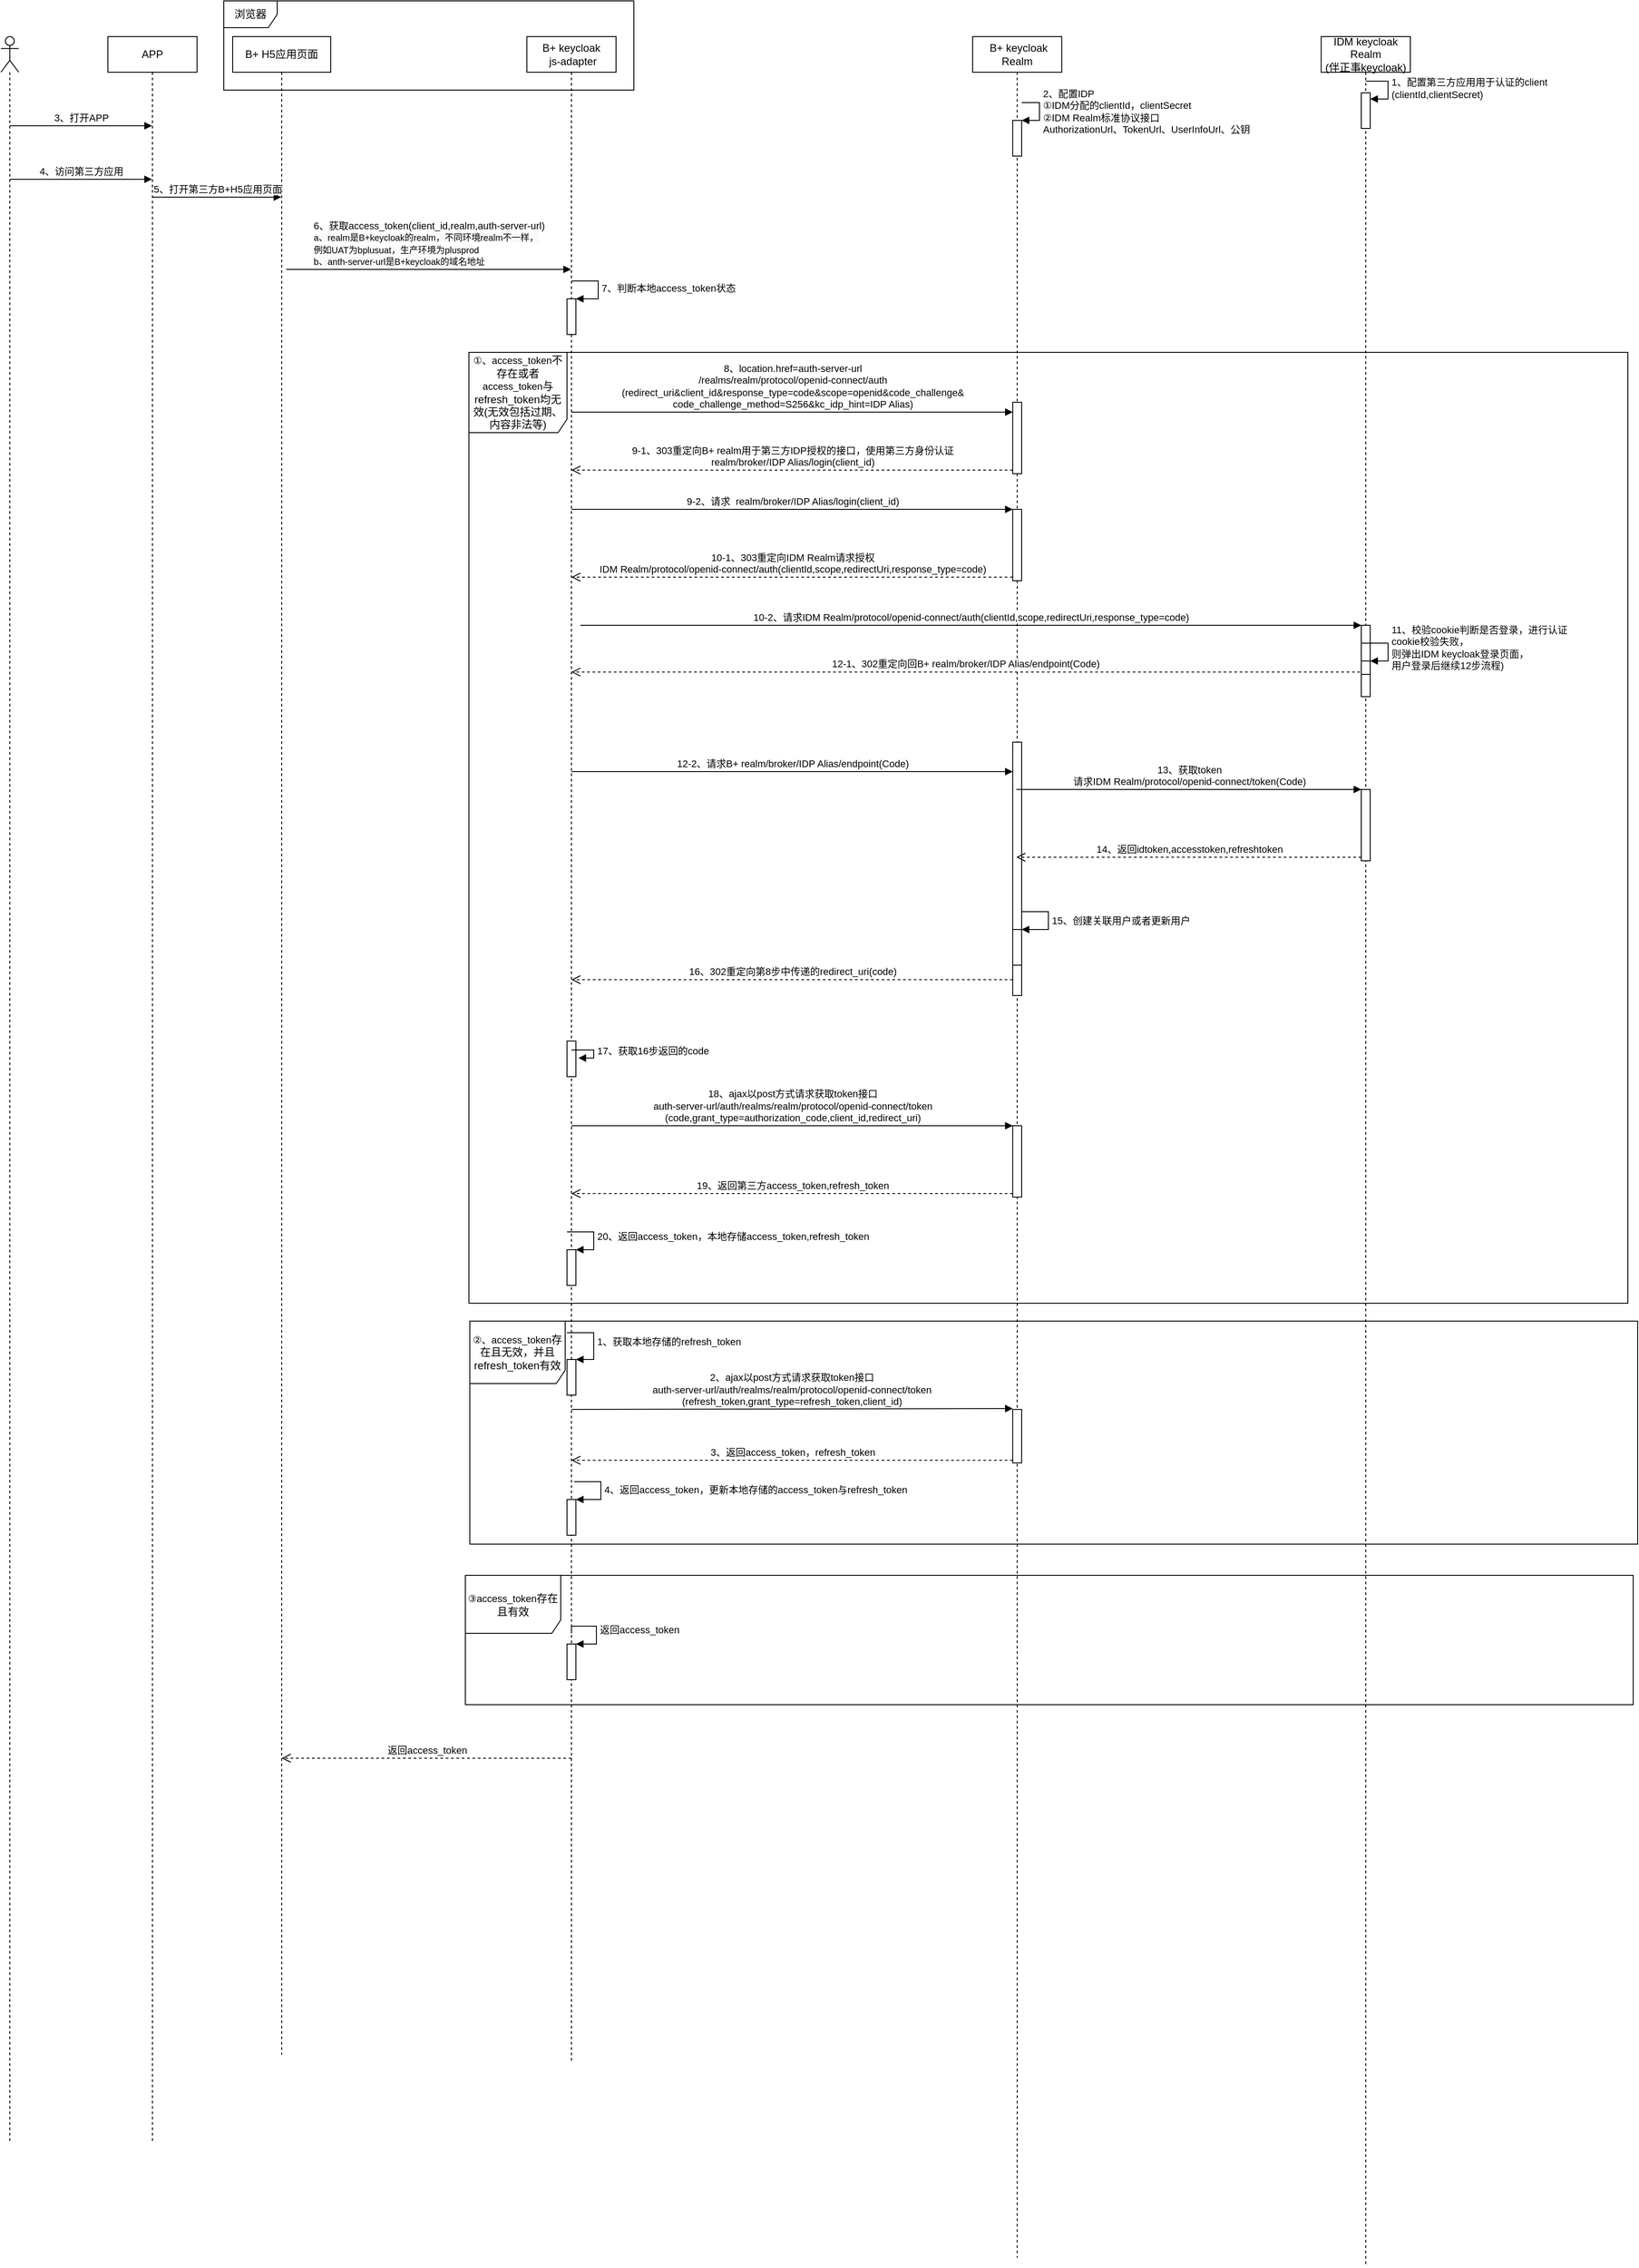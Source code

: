 <mxfile version="18.0.2" type="github" pages="2">
  <diagram id="l7loPyiOmaxG58bgO53x" name="B+H5授权流程">
    <mxGraphModel dx="2489" dy="706" grid="1" gridSize="10" guides="1" tooltips="1" connect="1" arrows="1" fold="1" page="1" pageScale="1" pageWidth="827" pageHeight="1169" math="0" shadow="0">
      <root>
        <mxCell id="0" />
        <mxCell id="1" parent="0" />
        <mxCell id="UhIwf-_oe5DcTIy6UfvT-69" value="&lt;span style=&quot;font-size: 11px; text-align: left; background-color: rgb(255, 255, 255);&quot;&gt;②、access_token&lt;/span&gt;存在且无效，并且refresh_token有效" style="shape=umlFrame;whiteSpace=wrap;html=1;width=107;height=70;" parent="1" vertex="1">
          <mxGeometry x="286" y="1520" width="1310" height="250" as="geometry" />
        </mxCell>
        <mxCell id="UhIwf-_oe5DcTIy6UfvT-64" value="&lt;span style=&quot;font-size: 11px; text-align: left; background-color: rgb(255, 255, 255);&quot;&gt;①、access_token&lt;/span&gt;不存在或者&lt;span style=&quot;font-size: 11px; text-align: left; background-color: rgb(255, 255, 255);&quot;&gt;access_token&lt;/span&gt;与refresh_token均无效(无效包括过期、内容非法等)" style="shape=umlFrame;whiteSpace=wrap;html=1;width=110;height=90;" parent="1" vertex="1">
          <mxGeometry x="285" y="434" width="1300" height="1066" as="geometry" />
        </mxCell>
        <mxCell id="6bxtVyM5R0hy2lYG2gwJ-41" value="B+ keycloak&lt;br&gt;&amp;nbsp;js-adapter" style="shape=umlLifeline;perimeter=lifelinePerimeter;whiteSpace=wrap;html=1;container=1;collapsible=0;recursiveResize=0;outlineConnect=0;" parent="1" vertex="1">
          <mxGeometry x="350" y="80" width="100" height="2270" as="geometry" />
        </mxCell>
        <mxCell id="6bxtVyM5R0hy2lYG2gwJ-69" value="7、判断本地access_token状态" style="edgeStyle=orthogonalEdgeStyle;html=1;align=left;spacingLeft=2;endArrow=block;rounded=0;entryX=1;entryY=0;" parent="6bxtVyM5R0hy2lYG2gwJ-41" edge="1">
          <mxGeometry relative="1" as="geometry">
            <mxPoint x="50" y="274" as="sourcePoint" />
            <Array as="points">
              <mxPoint x="80" y="274" />
            </Array>
            <mxPoint x="55" y="294" as="targetPoint" />
          </mxGeometry>
        </mxCell>
        <mxCell id="UhIwf-_oe5DcTIy6UfvT-29" value="" style="html=1;points=[];perimeter=orthogonalPerimeter;" parent="6bxtVyM5R0hy2lYG2gwJ-41" vertex="1">
          <mxGeometry x="45" y="1126" width="10" height="40" as="geometry" />
        </mxCell>
        <mxCell id="UhIwf-_oe5DcTIy6UfvT-30" value="17、获取16步返回的code" style="edgeStyle=orthogonalEdgeStyle;html=1;align=left;spacingLeft=2;endArrow=block;rounded=0;entryX=1.283;entryY=0.478;entryDx=0;entryDy=0;entryPerimeter=0;" parent="6bxtVyM5R0hy2lYG2gwJ-41" target="UhIwf-_oe5DcTIy6UfvT-29" edge="1">
          <mxGeometry relative="1" as="geometry">
            <mxPoint x="50" y="1136" as="sourcePoint" />
            <Array as="points">
              <mxPoint x="75" y="1136" />
              <mxPoint x="75" y="1145" />
            </Array>
          </mxGeometry>
        </mxCell>
        <mxCell id="UhIwf-_oe5DcTIy6UfvT-37" value="" style="html=1;points=[];perimeter=orthogonalPerimeter;" parent="6bxtVyM5R0hy2lYG2gwJ-41" vertex="1">
          <mxGeometry x="45" y="1360" width="10" height="40" as="geometry" />
        </mxCell>
        <mxCell id="UhIwf-_oe5DcTIy6UfvT-38" value="20、返回access_token，本地存储access_token,refresh_token" style="edgeStyle=orthogonalEdgeStyle;html=1;align=left;spacingLeft=2;endArrow=block;rounded=0;entryX=1;entryY=0;" parent="6bxtVyM5R0hy2lYG2gwJ-41" target="UhIwf-_oe5DcTIy6UfvT-37" edge="1">
          <mxGeometry relative="1" as="geometry">
            <mxPoint x="45" y="1340" as="sourcePoint" />
            <Array as="points">
              <mxPoint x="75" y="1340" />
            </Array>
          </mxGeometry>
        </mxCell>
        <mxCell id="UhIwf-_oe5DcTIy6UfvT-50" value="" style="html=1;points=[];perimeter=orthogonalPerimeter;" parent="6bxtVyM5R0hy2lYG2gwJ-41" vertex="1">
          <mxGeometry x="45" y="294" width="10" height="40" as="geometry" />
        </mxCell>
        <mxCell id="UhIwf-_oe5DcTIy6UfvT-77" value="" style="html=1;points=[];perimeter=orthogonalPerimeter;" parent="6bxtVyM5R0hy2lYG2gwJ-41" vertex="1">
          <mxGeometry x="45" y="1483" width="10" height="40" as="geometry" />
        </mxCell>
        <mxCell id="UhIwf-_oe5DcTIy6UfvT-78" value="1、获取本地存储的refresh_token" style="edgeStyle=orthogonalEdgeStyle;html=1;align=left;spacingLeft=2;endArrow=block;rounded=0;entryX=1;entryY=0;" parent="6bxtVyM5R0hy2lYG2gwJ-41" target="UhIwf-_oe5DcTIy6UfvT-77" edge="1">
          <mxGeometry relative="1" as="geometry">
            <mxPoint x="45" y="1453" as="sourcePoint" />
            <Array as="points">
              <mxPoint x="75" y="1453" />
            </Array>
          </mxGeometry>
        </mxCell>
        <mxCell id="UhIwf-_oe5DcTIy6UfvT-80" value="" style="html=1;points=[];perimeter=orthogonalPerimeter;" parent="6bxtVyM5R0hy2lYG2gwJ-41" vertex="1">
          <mxGeometry x="45" y="1640" width="10" height="40" as="geometry" />
        </mxCell>
        <mxCell id="UhIwf-_oe5DcTIy6UfvT-81" value="4、返回access_token，更新本地存储的access_token与refresh_token" style="edgeStyle=orthogonalEdgeStyle;html=1;align=left;spacingLeft=2;endArrow=block;rounded=0;entryX=1;entryY=0;" parent="6bxtVyM5R0hy2lYG2gwJ-41" target="UhIwf-_oe5DcTIy6UfvT-80" edge="1">
          <mxGeometry relative="1" as="geometry">
            <mxPoint x="53" y="1620" as="sourcePoint" />
            <Array as="points">
              <mxPoint x="83" y="1620" />
            </Array>
          </mxGeometry>
        </mxCell>
        <mxCell id="6bxtVyM5R0hy2lYG2gwJ-53" value="IDM keycloak Realm&lt;br&gt;(伴正事keycloak)" style="shape=umlLifeline;perimeter=lifelinePerimeter;whiteSpace=wrap;html=1;container=1;collapsible=0;recursiveResize=0;outlineConnect=0;" parent="1" vertex="1">
          <mxGeometry x="1241" y="80" width="100" height="2500" as="geometry" />
        </mxCell>
        <mxCell id="6bxtVyM5R0hy2lYG2gwJ-58" value="" style="html=1;points=[];perimeter=orthogonalPerimeter;" parent="6bxtVyM5R0hy2lYG2gwJ-53" vertex="1">
          <mxGeometry x="45" y="63" width="10" height="40" as="geometry" />
        </mxCell>
        <mxCell id="6bxtVyM5R0hy2lYG2gwJ-59" value="1、配置第三方应用用于认证的client&lt;br&gt;(clientId,clientSecret)" style="edgeStyle=orthogonalEdgeStyle;html=1;align=left;spacingLeft=2;endArrow=block;rounded=0;entryX=1;entryY=0;" parent="6bxtVyM5R0hy2lYG2gwJ-53" edge="1">
          <mxGeometry relative="1" as="geometry">
            <mxPoint x="50" y="50" as="sourcePoint" />
            <Array as="points">
              <mxPoint x="75" y="50" />
            </Array>
            <mxPoint x="55" y="70" as="targetPoint" />
          </mxGeometry>
        </mxCell>
        <mxCell id="UhIwf-_oe5DcTIy6UfvT-13" value="" style="html=1;points=[];perimeter=orthogonalPerimeter;" parent="6bxtVyM5R0hy2lYG2gwJ-53" vertex="1">
          <mxGeometry x="45" y="660" width="10" height="80" as="geometry" />
        </mxCell>
        <mxCell id="UhIwf-_oe5DcTIy6UfvT-16" value="" style="html=1;points=[];perimeter=orthogonalPerimeter;" parent="6bxtVyM5R0hy2lYG2gwJ-53" vertex="1">
          <mxGeometry x="45" y="700" width="10" height="15" as="geometry" />
        </mxCell>
        <mxCell id="UhIwf-_oe5DcTIy6UfvT-17" value="11、校验cookie判断是否登录，进行认证&lt;br&gt;cookie校验失败，&lt;br&gt;则弹出IDM keycloak登录页面，&lt;br&gt;用户登录后继续12步流程)" style="edgeStyle=orthogonalEdgeStyle;html=1;align=left;spacingLeft=2;endArrow=block;rounded=0;entryX=1;entryY=0;" parent="6bxtVyM5R0hy2lYG2gwJ-53" target="UhIwf-_oe5DcTIy6UfvT-16" edge="1">
          <mxGeometry relative="1" as="geometry">
            <mxPoint x="45" y="680" as="sourcePoint" />
            <Array as="points">
              <mxPoint x="75" y="680" />
            </Array>
          </mxGeometry>
        </mxCell>
        <mxCell id="UhIwf-_oe5DcTIy6UfvT-21" value="" style="html=1;points=[];perimeter=orthogonalPerimeter;" parent="6bxtVyM5R0hy2lYG2gwJ-53" vertex="1">
          <mxGeometry x="45" y="844" width="10" height="80" as="geometry" />
        </mxCell>
        <mxCell id="6bxtVyM5R0hy2lYG2gwJ-54" value="&amp;nbsp;B+ keycloak Realm" style="shape=umlLifeline;perimeter=lifelinePerimeter;whiteSpace=wrap;html=1;container=1;collapsible=0;recursiveResize=0;outlineConnect=0;" parent="1" vertex="1">
          <mxGeometry x="850" y="80" width="100" height="2490" as="geometry" />
        </mxCell>
        <mxCell id="6bxtVyM5R0hy2lYG2gwJ-60" value="" style="html=1;points=[];perimeter=orthogonalPerimeter;" parent="6bxtVyM5R0hy2lYG2gwJ-54" vertex="1">
          <mxGeometry x="45" y="94" width="10" height="40" as="geometry" />
        </mxCell>
        <mxCell id="6bxtVyM5R0hy2lYG2gwJ-61" value="2、配置IDP&lt;br&gt;①IDM分配的clientId，clientSecret&lt;br&gt;②IDM Realm标准协议接口&lt;br&gt;AuthorizationUrl、TokenUrl、UserInfoUrl、公钥" style="edgeStyle=orthogonalEdgeStyle;html=1;align=left;spacingLeft=2;endArrow=block;rounded=0;entryX=1;entryY=0;" parent="6bxtVyM5R0hy2lYG2gwJ-54" target="6bxtVyM5R0hy2lYG2gwJ-60" edge="1">
          <mxGeometry relative="1" as="geometry">
            <mxPoint x="55" y="74" as="sourcePoint" />
            <Array as="points">
              <mxPoint x="75" y="74" />
            </Array>
          </mxGeometry>
        </mxCell>
        <mxCell id="UhIwf-_oe5DcTIy6UfvT-6" value="" style="html=1;points=[];perimeter=orthogonalPerimeter;" parent="6bxtVyM5R0hy2lYG2gwJ-54" vertex="1">
          <mxGeometry x="45" y="410" width="10" height="80" as="geometry" />
        </mxCell>
        <mxCell id="UhIwf-_oe5DcTIy6UfvT-9" value="" style="html=1;points=[];perimeter=orthogonalPerimeter;" parent="6bxtVyM5R0hy2lYG2gwJ-54" vertex="1">
          <mxGeometry x="45" y="530" width="10" height="80" as="geometry" />
        </mxCell>
        <mxCell id="UhIwf-_oe5DcTIy6UfvT-18" value="" style="html=1;points=[];perimeter=orthogonalPerimeter;" parent="6bxtVyM5R0hy2lYG2gwJ-54" vertex="1">
          <mxGeometry x="45" y="791" width="10" height="284" as="geometry" />
        </mxCell>
        <mxCell id="UhIwf-_oe5DcTIy6UfvT-27" value="" style="html=1;points=[];perimeter=orthogonalPerimeter;" parent="6bxtVyM5R0hy2lYG2gwJ-54" vertex="1">
          <mxGeometry x="45" y="1001" width="10" height="40" as="geometry" />
        </mxCell>
        <mxCell id="UhIwf-_oe5DcTIy6UfvT-28" value="15、创建关联用户或者更新用户" style="edgeStyle=orthogonalEdgeStyle;html=1;align=left;spacingLeft=2;endArrow=block;rounded=0;entryX=1;entryY=0;" parent="6bxtVyM5R0hy2lYG2gwJ-54" target="UhIwf-_oe5DcTIy6UfvT-27" edge="1">
          <mxGeometry relative="1" as="geometry">
            <mxPoint x="55" y="981" as="sourcePoint" />
            <Array as="points">
              <mxPoint x="85" y="981" />
            </Array>
          </mxGeometry>
        </mxCell>
        <mxCell id="UhIwf-_oe5DcTIy6UfvT-34" value="" style="html=1;points=[];perimeter=orthogonalPerimeter;" parent="6bxtVyM5R0hy2lYG2gwJ-54" vertex="1">
          <mxGeometry x="45" y="1221" width="10" height="80" as="geometry" />
        </mxCell>
        <mxCell id="UhIwf-_oe5DcTIy6UfvT-89" value="" style="html=1;points=[];perimeter=orthogonalPerimeter;" parent="6bxtVyM5R0hy2lYG2gwJ-54" vertex="1">
          <mxGeometry x="45" y="1539" width="10" height="60" as="geometry" />
        </mxCell>
        <mxCell id="6bxtVyM5R0hy2lYG2gwJ-55" value="APP" style="shape=umlLifeline;perimeter=lifelinePerimeter;whiteSpace=wrap;html=1;container=1;collapsible=0;recursiveResize=0;outlineConnect=0;" parent="1" vertex="1">
          <mxGeometry x="-120" y="80" width="100" height="2360" as="geometry" />
        </mxCell>
        <mxCell id="6bxtVyM5R0hy2lYG2gwJ-56" value="" style="shape=umlLifeline;participant=umlActor;perimeter=lifelinePerimeter;whiteSpace=wrap;html=1;container=1;collapsible=0;recursiveResize=0;verticalAlign=top;spacingTop=36;outlineConnect=0;" parent="1" vertex="1">
          <mxGeometry x="-240" y="80" width="20" height="2360" as="geometry" />
        </mxCell>
        <mxCell id="UhIwf-_oe5DcTIy6UfvT-7" value="8、location.href=&lt;span style=&quot;text-align: left;&quot;&gt;auth-server-url&lt;/span&gt;&lt;br&gt;&lt;span style=&quot;text-align: left;&quot;&gt;/realms/realm/protocol/openid-connect/auth&lt;/span&gt;&lt;br style=&quot;text-align: left;&quot;&gt;&lt;span style=&quot;text-align: left;&quot;&gt;(redirect_uri&amp;amp;client_id&amp;amp;response_type=code&amp;amp;scope=openid&amp;amp;code_challenge&amp;amp;&lt;/span&gt;&lt;br style=&quot;text-align: left;&quot;&gt;&lt;span style=&quot;text-align: left;&quot;&gt;code_challenge_method=S256&amp;amp;kc_idp_hint=IDP Alias)&lt;/span&gt;" style="html=1;verticalAlign=bottom;endArrow=block;entryX=0;entryY=0;rounded=0;" parent="1" source="6bxtVyM5R0hy2lYG2gwJ-41" edge="1">
          <mxGeometry relative="1" as="geometry">
            <mxPoint x="410" y="501" as="sourcePoint" />
            <mxPoint x="895" y="501" as="targetPoint" />
          </mxGeometry>
        </mxCell>
        <mxCell id="UhIwf-_oe5DcTIy6UfvT-8" value="9-1、303重定向B+ realm用于第三方IDP授权的接口，使用第三方身份认证&lt;br&gt;realm/broker/IDP Alias/login(&lt;span style=&quot;text-align: left;&quot;&gt;client_id&lt;/span&gt;)" style="html=1;verticalAlign=bottom;endArrow=open;dashed=1;endSize=8;exitX=0;exitY=0.95;rounded=0;" parent="1" source="UhIwf-_oe5DcTIy6UfvT-6" target="6bxtVyM5R0hy2lYG2gwJ-41" edge="1">
          <mxGeometry relative="1" as="geometry">
            <mxPoint x="400" y="566" as="targetPoint" />
          </mxGeometry>
        </mxCell>
        <mxCell id="UhIwf-_oe5DcTIy6UfvT-10" value="9-2、请求&amp;nbsp; realm/broker/IDP Alias/login(&lt;span style=&quot;text-align: left;&quot;&gt;client_id&lt;/span&gt;)" style="html=1;verticalAlign=bottom;endArrow=block;entryX=0;entryY=0;rounded=0;" parent="1" source="6bxtVyM5R0hy2lYG2gwJ-41" target="UhIwf-_oe5DcTIy6UfvT-9" edge="1">
          <mxGeometry relative="1" as="geometry">
            <mxPoint x="420" y="610" as="sourcePoint" />
          </mxGeometry>
        </mxCell>
        <mxCell id="UhIwf-_oe5DcTIy6UfvT-11" value="10-1、303重定向IDM Realm请求授权&lt;br&gt;&lt;div style=&quot;text-align: left;&quot;&gt;IDM Realm/protocol/openid-connect/auth(clientId,scope,redirectUri,response_type=code)&lt;/div&gt;" style="html=1;verticalAlign=bottom;endArrow=open;dashed=1;endSize=8;exitX=0;exitY=0.95;rounded=0;" parent="1" source="UhIwf-_oe5DcTIy6UfvT-9" target="6bxtVyM5R0hy2lYG2gwJ-41" edge="1">
          <mxGeometry relative="1" as="geometry">
            <mxPoint x="410" y="685" as="targetPoint" />
          </mxGeometry>
        </mxCell>
        <mxCell id="UhIwf-_oe5DcTIy6UfvT-14" value="10-2、请求IDM Realm/protocol/openid-connect/auth(&lt;span style=&quot;text-align: left;&quot;&gt;clientId,scope,redirectUri,response_type=code)&lt;/span&gt;" style="html=1;verticalAlign=bottom;endArrow=block;entryX=0;entryY=0;rounded=0;" parent="1" target="UhIwf-_oe5DcTIy6UfvT-13" edge="1">
          <mxGeometry relative="1" as="geometry">
            <mxPoint x="410" y="740" as="sourcePoint" />
          </mxGeometry>
        </mxCell>
        <mxCell id="UhIwf-_oe5DcTIy6UfvT-15" value="12-1、302重定向回B+ realm/broker/IDP Alias/endpoint(Code)" style="html=1;verticalAlign=bottom;endArrow=open;dashed=1;endSize=8;rounded=0;exitX=-0.141;exitY=0.828;exitDx=0;exitDy=0;exitPerimeter=0;" parent="1" source="UhIwf-_oe5DcTIy6UfvT-16" target="6bxtVyM5R0hy2lYG2gwJ-41" edge="1">
          <mxGeometry relative="1" as="geometry">
            <mxPoint x="410" y="792" as="targetPoint" />
          </mxGeometry>
        </mxCell>
        <mxCell id="UhIwf-_oe5DcTIy6UfvT-19" value="12-2、请求B+ realm/broker/IDP Alias/endpoint(Code)" style="html=1;verticalAlign=bottom;endArrow=block;entryX=0;entryY=0;rounded=0;" parent="1" source="6bxtVyM5R0hy2lYG2gwJ-41" edge="1">
          <mxGeometry relative="1" as="geometry">
            <mxPoint x="410" y="904" as="sourcePoint" />
            <mxPoint x="895" y="904.0" as="targetPoint" />
          </mxGeometry>
        </mxCell>
        <mxCell id="UhIwf-_oe5DcTIy6UfvT-20" value="16、302重定向第8步中传递的&lt;span style=&quot;text-align: left;&quot;&gt;redirect_uri&lt;/span&gt;(code)" style="html=1;verticalAlign=bottom;endArrow=open;dashed=1;endSize=8;exitX=0;exitY=0.95;rounded=0;" parent="1" target="6bxtVyM5R0hy2lYG2gwJ-41" edge="1">
          <mxGeometry relative="1" as="geometry">
            <mxPoint x="410" y="1140" as="targetPoint" />
            <mxPoint x="895" y="1137.25" as="sourcePoint" />
          </mxGeometry>
        </mxCell>
        <mxCell id="UhIwf-_oe5DcTIy6UfvT-22" value="13、获取token&lt;br&gt;请求IDM Realm/protocol/openid-connect/token(Code)" style="html=1;verticalAlign=bottom;endArrow=block;entryX=0;entryY=0;rounded=0;" parent="1" target="UhIwf-_oe5DcTIy6UfvT-21" edge="1">
          <mxGeometry relative="1" as="geometry">
            <mxPoint x="899.071" y="924" as="sourcePoint" />
          </mxGeometry>
        </mxCell>
        <mxCell id="UhIwf-_oe5DcTIy6UfvT-23" value="14、返回idtoken,accesstoken,refreshtoken" style="html=1;verticalAlign=bottom;endArrow=open;dashed=1;endSize=8;exitX=0;exitY=0.95;rounded=0;" parent="1" source="UhIwf-_oe5DcTIy6UfvT-21" edge="1">
          <mxGeometry relative="1" as="geometry">
            <mxPoint x="899.071" y="1000" as="targetPoint" />
          </mxGeometry>
        </mxCell>
        <mxCell id="UhIwf-_oe5DcTIy6UfvT-35" value="18、ajax以post方式请求获取token接口&lt;br&gt;&lt;span style=&quot;text-align: left;&quot;&gt;auth-server-url&lt;/span&gt;&lt;span style=&quot;text-align: left;&quot;&gt;/auth/realms/realm/protocol/openid-connect/token&lt;/span&gt;&lt;br style=&quot;text-align: left;&quot;&gt;&lt;span style=&quot;text-align: left;&quot;&gt;(code,grant_type=authorization_code,client_id,redirect_uri)&lt;/span&gt;" style="html=1;verticalAlign=bottom;endArrow=block;entryX=0;entryY=0;rounded=0;" parent="1" source="6bxtVyM5R0hy2lYG2gwJ-41" target="UhIwf-_oe5DcTIy6UfvT-34" edge="1">
          <mxGeometry relative="1" as="geometry">
            <mxPoint x="399.071" y="1301" as="sourcePoint" />
          </mxGeometry>
        </mxCell>
        <mxCell id="UhIwf-_oe5DcTIy6UfvT-36" value="19、返回第三方access_token,refresh_token" style="html=1;verticalAlign=bottom;endArrow=open;dashed=1;endSize=8;exitX=0;exitY=0.95;rounded=0;" parent="1" source="UhIwf-_oe5DcTIy6UfvT-34" target="6bxtVyM5R0hy2lYG2gwJ-41" edge="1">
          <mxGeometry relative="1" as="geometry">
            <mxPoint x="399.071" y="1377" as="targetPoint" />
          </mxGeometry>
        </mxCell>
        <mxCell id="UhIwf-_oe5DcTIy6UfvT-48" value="B+ H5应用页面" style="shape=umlLifeline;perimeter=lifelinePerimeter;whiteSpace=wrap;html=1;container=1;collapsible=0;recursiveResize=0;outlineConnect=0;" parent="1" vertex="1">
          <mxGeometry x="20" y="80" width="110" height="2262.5" as="geometry" />
        </mxCell>
        <mxCell id="UhIwf-_oe5DcTIy6UfvT-98" value="&lt;div style=&quot;text-align: left;&quot;&gt;6、获取&lt;span style=&quot;text-align: left;&quot;&gt;access_token&lt;/span&gt;(client_id,realm,auth-server-url)&lt;/div&gt;&lt;div style=&quot;text-align: left;&quot;&gt;&lt;span style=&quot;font-size: 10px; text-align: center; background-color: rgb(248, 249, 250);&quot;&gt;a、realm是B+keycloak的realm，&lt;/span&gt;&lt;span style=&quot;background-color: rgb(248, 249, 250); font-size: 10px; text-align: center;&quot;&gt;不同环境realm不一样，&lt;/span&gt;&lt;/div&gt;&lt;div style=&quot;text-align: left;&quot;&gt;&lt;span style=&quot;background-color: rgb(248, 249, 250); font-size: 10px; text-align: center;&quot;&gt;例如UAT为bplusuat，生产环境为plusprod&lt;/span&gt;&lt;/div&gt;&lt;div style=&quot;text-align: left;&quot;&gt;&lt;span style=&quot;font-size: 10px; text-align: center; background-color: rgb(248, 249, 250);&quot;&gt;b、&lt;/span&gt;&lt;span style=&quot;font-size: 10px; text-align: center; background-color: rgb(248, 249, 250);&quot;&gt;anth-server-url是B+keycloak的域名地址&lt;/span&gt;&lt;span style=&quot;font-size: 11px;&quot;&gt;&lt;br&gt;&lt;/span&gt;&lt;/div&gt;" style="html=1;verticalAlign=bottom;endArrow=block;rounded=0;" parent="UhIwf-_oe5DcTIy6UfvT-48" target="6bxtVyM5R0hy2lYG2gwJ-41" edge="1">
          <mxGeometry width="80" relative="1" as="geometry">
            <mxPoint x="60" y="261" as="sourcePoint" />
            <mxPoint x="199.5" y="261" as="targetPoint" />
          </mxGeometry>
        </mxCell>
        <mxCell id="UhIwf-_oe5DcTIy6UfvT-72" value="&lt;span style=&quot;font-size: 11px; text-align: left; background-color: rgb(255, 255, 255);&quot;&gt;③access_token&lt;/span&gt;存在且有效" style="shape=umlFrame;whiteSpace=wrap;html=1;width=107;height=65;" parent="1" vertex="1">
          <mxGeometry x="281" y="1805" width="1310" height="145" as="geometry" />
        </mxCell>
        <mxCell id="UhIwf-_oe5DcTIy6UfvT-90" value="2、ajax以post方式请求获取token接口&lt;br&gt;&lt;span style=&quot;text-align: left;&quot;&gt;auth-server-url&lt;/span&gt;&lt;span style=&quot;text-align: left;&quot;&gt;/auth/realms/realm/protocol/openid-connect/token&lt;/span&gt;&lt;br style=&quot;text-align: left;&quot;&gt;&lt;span style=&quot;text-align: left;&quot;&gt;(&lt;span style=&quot;font-size: 11px;&quot;&gt;refresh_token&lt;/span&gt;,grant_type=&lt;span style=&quot;font-size: 11px;&quot;&gt;refresh_token&lt;/span&gt;,client_id)&lt;/span&gt;" style="html=1;verticalAlign=bottom;endArrow=block;entryX=0;entryY=0;rounded=0;exitX=0.5;exitY=0.678;exitDx=0;exitDy=0;exitPerimeter=0;" parent="1" source="6bxtVyM5R0hy2lYG2gwJ-41" edge="1">
          <mxGeometry relative="1" as="geometry">
            <mxPoint x="398.962" y="1618" as="sourcePoint" />
            <mxPoint x="895" y="1618" as="targetPoint" />
          </mxGeometry>
        </mxCell>
        <mxCell id="UhIwf-_oe5DcTIy6UfvT-91" value="3、返回access_token，refresh_token" style="html=1;verticalAlign=bottom;endArrow=open;dashed=1;endSize=8;exitX=0;exitY=0.95;rounded=0;" parent="1" source="UhIwf-_oe5DcTIy6UfvT-89" target="6bxtVyM5R0hy2lYG2gwJ-41" edge="1">
          <mxGeometry relative="1" as="geometry">
            <mxPoint x="398.962" y="1676" as="targetPoint" />
          </mxGeometry>
        </mxCell>
        <mxCell id="UhIwf-_oe5DcTIy6UfvT-93" value="" style="html=1;points=[];perimeter=orthogonalPerimeter;" parent="1" vertex="1">
          <mxGeometry x="395" y="1882" width="10" height="40" as="geometry" />
        </mxCell>
        <mxCell id="UhIwf-_oe5DcTIy6UfvT-94" value="返回access_token" style="edgeStyle=orthogonalEdgeStyle;html=1;align=left;spacingLeft=2;endArrow=block;rounded=0;entryX=1;entryY=0;" parent="1" target="UhIwf-_oe5DcTIy6UfvT-93" edge="1">
          <mxGeometry relative="1" as="geometry">
            <mxPoint x="400" y="1870" as="sourcePoint" />
            <Array as="points">
              <mxPoint x="428" y="1862" />
            </Array>
          </mxGeometry>
        </mxCell>
        <mxCell id="UhIwf-_oe5DcTIy6UfvT-96" value="返回&lt;span style=&quot;text-align: left;&quot;&gt;access_token&lt;/span&gt;" style="html=1;verticalAlign=bottom;endArrow=open;dashed=1;endSize=8;rounded=0;" parent="1" target="UhIwf-_oe5DcTIy6UfvT-48" edge="1">
          <mxGeometry relative="1" as="geometry">
            <mxPoint x="400" y="2010" as="sourcePoint" />
            <mxPoint x="248.962" y="2010" as="targetPoint" />
          </mxGeometry>
        </mxCell>
        <mxCell id="6bxtVyM5R0hy2lYG2gwJ-62" value="3、打开APP" style="html=1;verticalAlign=bottom;endArrow=block;rounded=0;" parent="1" target="6bxtVyM5R0hy2lYG2gwJ-55" edge="1">
          <mxGeometry width="80" relative="1" as="geometry">
            <mxPoint x="-230" y="180" as="sourcePoint" />
            <mxPoint x="-80.5" y="180" as="targetPoint" />
          </mxGeometry>
        </mxCell>
        <mxCell id="6bxtVyM5R0hy2lYG2gwJ-64" value="4、访问第三方应用" style="html=1;verticalAlign=bottom;endArrow=block;rounded=0;" parent="1" source="6bxtVyM5R0hy2lYG2gwJ-56" target="6bxtVyM5R0hy2lYG2gwJ-55" edge="1">
          <mxGeometry width="80" relative="1" as="geometry">
            <mxPoint x="-230" y="267" as="sourcePoint" />
            <mxPoint x="-80.5" y="267" as="targetPoint" />
            <Array as="points">
              <mxPoint x="-150" y="240" />
            </Array>
          </mxGeometry>
        </mxCell>
        <mxCell id="6bxtVyM5R0hy2lYG2gwJ-65" value="5、打开第三方B+H5应用页面" style="html=1;verticalAlign=bottom;endArrow=block;rounded=0;" parent="1" source="6bxtVyM5R0hy2lYG2gwJ-55" target="UhIwf-_oe5DcTIy6UfvT-48" edge="1">
          <mxGeometry width="80" relative="1" as="geometry">
            <mxPoint x="-80" y="308" as="sourcePoint" />
            <mxPoint x="50" y="260" as="targetPoint" />
            <Array as="points">
              <mxPoint y="260" />
            </Array>
          </mxGeometry>
        </mxCell>
        <mxCell id="37paYbiNbMrohzq2VaF8-1" value="浏览器" style="shape=umlFrame;whiteSpace=wrap;html=1;" vertex="1" parent="1">
          <mxGeometry x="10" y="40" width="460" height="100" as="geometry" />
        </mxCell>
      </root>
    </mxGraphModel>
  </diagram>
  <diagram id="bfjFzJn862lABcE6q1Vu" name="B+H5授权流程-1">
    <mxGraphModel dx="2058" dy="523" grid="1" gridSize="10" guides="1" tooltips="1" connect="1" arrows="1" fold="1" page="1" pageScale="1" pageWidth="827" pageHeight="1169" math="0" shadow="0">
      <root>
        <mxCell id="0" />
        <mxCell id="1" parent="0" />
        <mxCell id="s-siiSZIk8oDTdAX0CZ9-1" value="&lt;span style=&quot;font-size: 11px; text-align: left; background-color: rgb(255, 255, 255);&quot;&gt;②、access_token&lt;/span&gt;存在且无效，并且refresh_token有效" style="shape=umlFrame;whiteSpace=wrap;html=1;width=107;height=70;" parent="1" vertex="1">
          <mxGeometry x="270" y="1520" width="1310" height="250" as="geometry" />
        </mxCell>
        <mxCell id="s-siiSZIk8oDTdAX0CZ9-2" value="&lt;span style=&quot;font-size: 11px; text-align: left; background-color: rgb(255, 255, 255);&quot;&gt;①、access_token&lt;/span&gt;不存在或者&lt;span style=&quot;font-size: 11px; text-align: left; background-color: rgb(255, 255, 255);&quot;&gt;access_token&lt;/span&gt;与refresh_token均无效(无效包括过期、内容非法等)" style="shape=umlFrame;whiteSpace=wrap;html=1;width=110;height=90;" parent="1" vertex="1">
          <mxGeometry x="272" y="379" width="1300" height="1121" as="geometry" />
        </mxCell>
        <mxCell id="s-siiSZIk8oDTdAX0CZ9-3" value="B+ keycloak&lt;br&gt;&amp;nbsp;js-adapter" style="shape=umlLifeline;perimeter=lifelinePerimeter;whiteSpace=wrap;html=1;container=1;collapsible=0;recursiveResize=0;outlineConnect=0;" parent="1" vertex="1">
          <mxGeometry x="350" y="80" width="100" height="2270" as="geometry" />
        </mxCell>
        <mxCell id="s-siiSZIk8oDTdAX0CZ9-4" value="7、判断本地access_token状态" style="edgeStyle=orthogonalEdgeStyle;html=1;align=left;spacingLeft=2;endArrow=block;rounded=0;entryX=1;entryY=0;" parent="s-siiSZIk8oDTdAX0CZ9-3" edge="1">
          <mxGeometry relative="1" as="geometry">
            <mxPoint x="50" y="242" as="sourcePoint" />
            <Array as="points">
              <mxPoint x="80" y="242" />
            </Array>
            <mxPoint x="55" y="262" as="targetPoint" />
          </mxGeometry>
        </mxCell>
        <mxCell id="s-siiSZIk8oDTdAX0CZ9-5" value="" style="html=1;points=[];perimeter=orthogonalPerimeter;" parent="s-siiSZIk8oDTdAX0CZ9-3" vertex="1">
          <mxGeometry x="45" y="1126" width="10" height="40" as="geometry" />
        </mxCell>
        <mxCell id="s-siiSZIk8oDTdAX0CZ9-6" value="17、通过页面url获取16步返回的code" style="edgeStyle=orthogonalEdgeStyle;html=1;align=left;spacingLeft=2;endArrow=block;rounded=0;entryX=1.283;entryY=0.478;entryDx=0;entryDy=0;entryPerimeter=0;" parent="s-siiSZIk8oDTdAX0CZ9-3" target="s-siiSZIk8oDTdAX0CZ9-5" edge="1">
          <mxGeometry relative="1" as="geometry">
            <mxPoint x="50" y="1136" as="sourcePoint" />
            <Array as="points">
              <mxPoint x="75" y="1136" />
              <mxPoint x="75" y="1145" />
            </Array>
          </mxGeometry>
        </mxCell>
        <mxCell id="s-siiSZIk8oDTdAX0CZ9-7" value="" style="html=1;points=[];perimeter=orthogonalPerimeter;" parent="s-siiSZIk8oDTdAX0CZ9-3" vertex="1">
          <mxGeometry x="45" y="1360" width="10" height="40" as="geometry" />
        </mxCell>
        <mxCell id="s-siiSZIk8oDTdAX0CZ9-8" value="20、返回access_token，本地存储access_token,refresh_token" style="edgeStyle=orthogonalEdgeStyle;html=1;align=left;spacingLeft=2;endArrow=block;rounded=0;entryX=1;entryY=0;" parent="s-siiSZIk8oDTdAX0CZ9-3" target="s-siiSZIk8oDTdAX0CZ9-7" edge="1">
          <mxGeometry relative="1" as="geometry">
            <mxPoint x="45" y="1340" as="sourcePoint" />
            <Array as="points">
              <mxPoint x="75" y="1340" />
            </Array>
          </mxGeometry>
        </mxCell>
        <mxCell id="s-siiSZIk8oDTdAX0CZ9-9" value="" style="html=1;points=[];perimeter=orthogonalPerimeter;" parent="s-siiSZIk8oDTdAX0CZ9-3" vertex="1">
          <mxGeometry x="45" y="262" width="10" height="40" as="geometry" />
        </mxCell>
        <mxCell id="s-siiSZIk8oDTdAX0CZ9-10" value="" style="html=1;points=[];perimeter=orthogonalPerimeter;" parent="s-siiSZIk8oDTdAX0CZ9-3" vertex="1">
          <mxGeometry x="45" y="1483" width="10" height="40" as="geometry" />
        </mxCell>
        <mxCell id="s-siiSZIk8oDTdAX0CZ9-11" value="1、获取本地存储的refresh_token" style="edgeStyle=orthogonalEdgeStyle;html=1;align=left;spacingLeft=2;endArrow=block;rounded=0;entryX=1;entryY=0;" parent="s-siiSZIk8oDTdAX0CZ9-3" target="s-siiSZIk8oDTdAX0CZ9-10" edge="1">
          <mxGeometry relative="1" as="geometry">
            <mxPoint x="45" y="1453" as="sourcePoint" />
            <Array as="points">
              <mxPoint x="75" y="1453" />
            </Array>
          </mxGeometry>
        </mxCell>
        <mxCell id="s-siiSZIk8oDTdAX0CZ9-12" value="" style="html=1;points=[];perimeter=orthogonalPerimeter;" parent="s-siiSZIk8oDTdAX0CZ9-3" vertex="1">
          <mxGeometry x="45" y="1640" width="10" height="40" as="geometry" />
        </mxCell>
        <mxCell id="s-siiSZIk8oDTdAX0CZ9-13" value="4、返回access_token，更新本地存储的access_token与refresh_token" style="edgeStyle=orthogonalEdgeStyle;html=1;align=left;spacingLeft=2;endArrow=block;rounded=0;entryX=1;entryY=0;" parent="s-siiSZIk8oDTdAX0CZ9-3" target="s-siiSZIk8oDTdAX0CZ9-12" edge="1">
          <mxGeometry relative="1" as="geometry">
            <mxPoint x="53" y="1620" as="sourcePoint" />
            <Array as="points">
              <mxPoint x="83" y="1620" />
            </Array>
          </mxGeometry>
        </mxCell>
        <mxCell id="s-siiSZIk8oDTdAX0CZ9-57" value="&lt;span style=&quot;font-size: 11px;&quot;&gt;8、location.href=&lt;/span&gt;&lt;span style=&quot;font-size: 11px; text-align: left;&quot;&gt;auth-server-url&lt;/span&gt;&lt;br style=&quot;font-size: 11px;&quot;&gt;&lt;span style=&quot;font-size: 11px; text-align: left;&quot;&gt;/realms/realm/protocol/openid-connect/auth&lt;/span&gt;&lt;br style=&quot;font-size: 11px; text-align: left;&quot;&gt;&lt;span style=&quot;font-size: 11px; text-align: left;&quot;&gt;(redirect_uri&amp;amp;client_id&amp;amp;response_type=code&lt;br&gt;&amp;amp;scope=openid&amp;amp;code_challenge&amp;amp;&lt;/span&gt;&lt;br style=&quot;font-size: 11px; text-align: left;&quot;&gt;&lt;span style=&quot;font-size: 11px; text-align: left;&quot;&gt;code_challenge_method=S256&amp;amp;kc_idp_hint=IDP Alias)&lt;/span&gt;" style="html=1;verticalAlign=bottom;endArrow=block;rounded=0;fontSize=9;" parent="s-siiSZIk8oDTdAX0CZ9-3" target="s-siiSZIk8oDTdAX0CZ9-56" edge="1">
          <mxGeometry width="80" relative="1" as="geometry">
            <mxPoint x="50" y="410" as="sourcePoint" />
            <mxPoint x="130" y="410" as="targetPoint" />
          </mxGeometry>
        </mxCell>
        <mxCell id="s-siiSZIk8oDTdAX0CZ9-14" value="IDM keycloak Realm&lt;br&gt;(伴正事keycloak)" style="shape=umlLifeline;perimeter=lifelinePerimeter;whiteSpace=wrap;html=1;container=1;collapsible=0;recursiveResize=0;outlineConnect=0;" parent="1" vertex="1">
          <mxGeometry x="1290" y="80" width="100" height="2500" as="geometry" />
        </mxCell>
        <mxCell id="s-siiSZIk8oDTdAX0CZ9-15" value="" style="html=1;points=[];perimeter=orthogonalPerimeter;" parent="s-siiSZIk8oDTdAX0CZ9-14" vertex="1">
          <mxGeometry x="45" y="63" width="10" height="40" as="geometry" />
        </mxCell>
        <mxCell id="s-siiSZIk8oDTdAX0CZ9-16" value="1、配置第三方应用用于认证的client&lt;br&gt;(clientId,clientSecret)" style="edgeStyle=orthogonalEdgeStyle;html=1;align=left;spacingLeft=2;endArrow=block;rounded=0;entryX=1;entryY=0;" parent="s-siiSZIk8oDTdAX0CZ9-14" edge="1">
          <mxGeometry relative="1" as="geometry">
            <mxPoint x="50" y="50" as="sourcePoint" />
            <Array as="points">
              <mxPoint x="75" y="50" />
            </Array>
            <mxPoint x="55" y="70" as="targetPoint" />
          </mxGeometry>
        </mxCell>
        <mxCell id="s-siiSZIk8oDTdAX0CZ9-17" value="" style="html=1;points=[];perimeter=orthogonalPerimeter;" parent="s-siiSZIk8oDTdAX0CZ9-14" vertex="1">
          <mxGeometry x="45" y="660" width="10" height="80" as="geometry" />
        </mxCell>
        <mxCell id="s-siiSZIk8oDTdAX0CZ9-18" value="" style="html=1;points=[];perimeter=orthogonalPerimeter;" parent="s-siiSZIk8oDTdAX0CZ9-14" vertex="1">
          <mxGeometry x="45" y="700" width="10" height="15" as="geometry" />
        </mxCell>
        <mxCell id="s-siiSZIk8oDTdAX0CZ9-19" value="11、校验cookie判断是否登录，进行认证&lt;br&gt;(如果cookie校验失败，则弹出IDM keycloak登录页面，&lt;br&gt;用户登录后继续12步流程)" style="edgeStyle=orthogonalEdgeStyle;html=1;align=left;spacingLeft=2;endArrow=block;rounded=0;entryX=1;entryY=0;" parent="s-siiSZIk8oDTdAX0CZ9-14" target="s-siiSZIk8oDTdAX0CZ9-18" edge="1">
          <mxGeometry relative="1" as="geometry">
            <mxPoint x="45" y="680" as="sourcePoint" />
            <Array as="points">
              <mxPoint x="75" y="680" />
            </Array>
          </mxGeometry>
        </mxCell>
        <mxCell id="s-siiSZIk8oDTdAX0CZ9-20" value="" style="html=1;points=[];perimeter=orthogonalPerimeter;" parent="s-siiSZIk8oDTdAX0CZ9-14" vertex="1">
          <mxGeometry x="45" y="844" width="10" height="80" as="geometry" />
        </mxCell>
        <mxCell id="s-siiSZIk8oDTdAX0CZ9-21" value="&amp;nbsp;B+ keycloak Realm" style="shape=umlLifeline;perimeter=lifelinePerimeter;whiteSpace=wrap;html=1;container=1;collapsible=0;recursiveResize=0;outlineConnect=0;" parent="1" vertex="1">
          <mxGeometry x="990" y="80" width="100" height="2490" as="geometry" />
        </mxCell>
        <mxCell id="s-siiSZIk8oDTdAX0CZ9-22" value="" style="html=1;points=[];perimeter=orthogonalPerimeter;" parent="s-siiSZIk8oDTdAX0CZ9-21" vertex="1">
          <mxGeometry x="45" y="94" width="10" height="40" as="geometry" />
        </mxCell>
        <mxCell id="s-siiSZIk8oDTdAX0CZ9-23" value="2、配置IDP&lt;br&gt;①IDM分配的clientId，clientSecret&lt;br&gt;②IDM Realm标准协议接口&lt;br&gt;AuthorizationUrl、TokenUrl、UserInfoUrl、公钥" style="edgeStyle=orthogonalEdgeStyle;html=1;align=left;spacingLeft=2;endArrow=block;rounded=0;entryX=1;entryY=0;" parent="s-siiSZIk8oDTdAX0CZ9-21" target="s-siiSZIk8oDTdAX0CZ9-22" edge="1">
          <mxGeometry relative="1" as="geometry">
            <mxPoint x="55" y="74" as="sourcePoint" />
            <Array as="points">
              <mxPoint x="75" y="74" />
            </Array>
          </mxGeometry>
        </mxCell>
        <mxCell id="s-siiSZIk8oDTdAX0CZ9-24" value="" style="html=1;points=[];perimeter=orthogonalPerimeter;" parent="s-siiSZIk8oDTdAX0CZ9-21" vertex="1">
          <mxGeometry x="45" y="410" width="10" height="80" as="geometry" />
        </mxCell>
        <mxCell id="s-siiSZIk8oDTdAX0CZ9-25" value="" style="html=1;points=[];perimeter=orthogonalPerimeter;" parent="s-siiSZIk8oDTdAX0CZ9-21" vertex="1">
          <mxGeometry x="45" y="530" width="10" height="80" as="geometry" />
        </mxCell>
        <mxCell id="s-siiSZIk8oDTdAX0CZ9-26" value="" style="html=1;points=[];perimeter=orthogonalPerimeter;" parent="s-siiSZIk8oDTdAX0CZ9-21" vertex="1">
          <mxGeometry x="45" y="791" width="10" height="284" as="geometry" />
        </mxCell>
        <mxCell id="s-siiSZIk8oDTdAX0CZ9-27" value="" style="html=1;points=[];perimeter=orthogonalPerimeter;" parent="s-siiSZIk8oDTdAX0CZ9-21" vertex="1">
          <mxGeometry x="45" y="1001" width="10" height="40" as="geometry" />
        </mxCell>
        <mxCell id="s-siiSZIk8oDTdAX0CZ9-28" value="15、创建关联用户或者更新用户" style="edgeStyle=orthogonalEdgeStyle;html=1;align=left;spacingLeft=2;endArrow=block;rounded=0;entryX=1;entryY=0;" parent="s-siiSZIk8oDTdAX0CZ9-21" target="s-siiSZIk8oDTdAX0CZ9-27" edge="1">
          <mxGeometry relative="1" as="geometry">
            <mxPoint x="55" y="981" as="sourcePoint" />
            <Array as="points">
              <mxPoint x="85" y="981" />
            </Array>
          </mxGeometry>
        </mxCell>
        <mxCell id="s-siiSZIk8oDTdAX0CZ9-29" value="" style="html=1;points=[];perimeter=orthogonalPerimeter;" parent="s-siiSZIk8oDTdAX0CZ9-21" vertex="1">
          <mxGeometry x="45" y="1221" width="10" height="80" as="geometry" />
        </mxCell>
        <mxCell id="s-siiSZIk8oDTdAX0CZ9-30" value="" style="html=1;points=[];perimeter=orthogonalPerimeter;" parent="s-siiSZIk8oDTdAX0CZ9-21" vertex="1">
          <mxGeometry x="45" y="1539" width="10" height="60" as="geometry" />
        </mxCell>
        <mxCell id="s-siiSZIk8oDTdAX0CZ9-31" value="APP" style="shape=umlLifeline;perimeter=lifelinePerimeter;whiteSpace=wrap;html=1;container=1;collapsible=0;recursiveResize=0;outlineConnect=0;" parent="1" vertex="1">
          <mxGeometry x="-120" y="80" width="100" height="2360" as="geometry" />
        </mxCell>
        <mxCell id="s-siiSZIk8oDTdAX0CZ9-32" value="" style="shape=umlLifeline;participant=umlActor;perimeter=lifelinePerimeter;whiteSpace=wrap;html=1;container=1;collapsible=0;recursiveResize=0;verticalAlign=top;spacingTop=36;outlineConnect=0;" parent="1" vertex="1">
          <mxGeometry x="-240" y="80" width="20" height="2360" as="geometry" />
        </mxCell>
        <mxCell id="s-siiSZIk8oDTdAX0CZ9-34" value="9、303重定向B+ realm用于第三方IDP授权的接口，使用第三方身份认证&lt;br&gt;realm/broker/IDP Alias/login(&lt;span style=&quot;text-align: left;&quot;&gt;client_id&lt;/span&gt;)" style="html=1;verticalAlign=bottom;endArrow=open;dashed=1;endSize=8;exitX=0;exitY=0.95;rounded=0;" parent="1" source="s-siiSZIk8oDTdAX0CZ9-24" target="s-siiSZIk8oDTdAX0CZ9-56" edge="1">
          <mxGeometry relative="1" as="geometry">
            <mxPoint x="400" y="566" as="targetPoint" />
          </mxGeometry>
        </mxCell>
        <mxCell id="s-siiSZIk8oDTdAX0CZ9-35" value="9-1、请求&amp;nbsp; realm/broker/IDP Alias/login(&lt;span style=&quot;text-align: left;&quot;&gt;client_id&lt;/span&gt;)" style="html=1;verticalAlign=bottom;endArrow=block;entryX=0;entryY=0;rounded=0;" parent="1" source="s-siiSZIk8oDTdAX0CZ9-56" target="s-siiSZIk8oDTdAX0CZ9-25" edge="1">
          <mxGeometry relative="1" as="geometry">
            <mxPoint x="420" y="610" as="sourcePoint" />
          </mxGeometry>
        </mxCell>
        <mxCell id="s-siiSZIk8oDTdAX0CZ9-36" value="10、303重定向IDM Realm请求授权&lt;br&gt;&lt;div style=&quot;text-align: left;&quot;&gt;IDM Realm/protocol/openid-connect/auth&lt;/div&gt;&lt;div style=&quot;text-align: left;&quot;&gt;(clientId,scope,redirectUri,response_type=code)&lt;/div&gt;" style="html=1;verticalAlign=bottom;endArrow=open;dashed=1;endSize=8;exitX=0;exitY=0.95;rounded=0;" parent="1" source="s-siiSZIk8oDTdAX0CZ9-25" target="s-siiSZIk8oDTdAX0CZ9-56" edge="1">
          <mxGeometry relative="1" as="geometry">
            <mxPoint x="410" y="685" as="targetPoint" />
          </mxGeometry>
        </mxCell>
        <mxCell id="s-siiSZIk8oDTdAX0CZ9-37" value="10-1、请求IDM Realm/protocol/openid-connect/auth(&lt;span style=&quot;text-align: left;&quot;&gt;clientId,scope,redirectUri,response_type=code)&lt;/span&gt;" style="html=1;verticalAlign=bottom;endArrow=block;entryX=0;entryY=0;rounded=0;" parent="1" source="s-siiSZIk8oDTdAX0CZ9-56" target="s-siiSZIk8oDTdAX0CZ9-17" edge="1">
          <mxGeometry relative="1" as="geometry">
            <mxPoint x="410" y="740" as="sourcePoint" />
          </mxGeometry>
        </mxCell>
        <mxCell id="s-siiSZIk8oDTdAX0CZ9-38" value="12、302重定向回B+ realm/broker/IDP Alias/endpoint(Code)" style="html=1;verticalAlign=bottom;endArrow=open;dashed=1;endSize=8;rounded=0;exitX=-0.141;exitY=0.828;exitDx=0;exitDy=0;exitPerimeter=0;" parent="1" source="s-siiSZIk8oDTdAX0CZ9-18" target="s-siiSZIk8oDTdAX0CZ9-56" edge="1">
          <mxGeometry relative="1" as="geometry">
            <mxPoint x="410" y="792" as="targetPoint" />
          </mxGeometry>
        </mxCell>
        <mxCell id="s-siiSZIk8oDTdAX0CZ9-39" value="12-1、请求B+ realm/broker/IDP Alias/endpoint(Code)" style="html=1;verticalAlign=bottom;endArrow=block;rounded=0;" parent="1" source="s-siiSZIk8oDTdAX0CZ9-56" edge="1">
          <mxGeometry relative="1" as="geometry">
            <mxPoint x="410" y="904" as="sourcePoint" />
            <mxPoint x="1040" y="900" as="targetPoint" />
          </mxGeometry>
        </mxCell>
        <mxCell id="s-siiSZIk8oDTdAX0CZ9-40" value="16、302重定向第8步中传递的&lt;span style=&quot;text-align: left;&quot;&gt;redirect_uri&lt;/span&gt;(code)" style="html=1;verticalAlign=bottom;endArrow=open;dashed=1;endSize=8;exitX=0.1;exitY=0.94;rounded=0;exitDx=0;exitDy=0;exitPerimeter=0;" parent="1" source="s-siiSZIk8oDTdAX0CZ9-26" target="s-siiSZIk8oDTdAX0CZ9-56" edge="1">
          <mxGeometry relative="1" as="geometry">
            <mxPoint x="410" y="1140" as="targetPoint" />
            <mxPoint x="895" y="1137.25" as="sourcePoint" />
          </mxGeometry>
        </mxCell>
        <mxCell id="s-siiSZIk8oDTdAX0CZ9-41" value="13、获取token&lt;br&gt;请求IDM Realm/protocol/openid-connect/token(Code)" style="html=1;verticalAlign=bottom;endArrow=block;entryX=0;entryY=0;rounded=0;" parent="1" target="s-siiSZIk8oDTdAX0CZ9-20" edge="1">
          <mxGeometry relative="1" as="geometry">
            <mxPoint x="1040" y="924" as="sourcePoint" />
          </mxGeometry>
        </mxCell>
        <mxCell id="s-siiSZIk8oDTdAX0CZ9-42" value="14、返回idtoken,accesstoken,refreshtoken" style="html=1;verticalAlign=bottom;endArrow=open;dashed=1;endSize=8;exitX=0;exitY=0.95;rounded=0;" parent="1" source="s-siiSZIk8oDTdAX0CZ9-20" edge="1">
          <mxGeometry relative="1" as="geometry">
            <mxPoint x="1040" y="1000" as="targetPoint" />
          </mxGeometry>
        </mxCell>
        <mxCell id="s-siiSZIk8oDTdAX0CZ9-43" value="18、ajax以post方式请求获取token接口&lt;br&gt;&lt;span style=&quot;text-align: left;&quot;&gt;auth-server-url&lt;/span&gt;&lt;span style=&quot;text-align: left;&quot;&gt;/auth/realms/realm/protocol/openid-connect/token&lt;/span&gt;&lt;br style=&quot;text-align: left;&quot;&gt;&lt;span style=&quot;text-align: left;&quot;&gt;(code,grant_type=authorization_code,client_id,redirect_uri)&lt;/span&gt;" style="html=1;verticalAlign=bottom;endArrow=block;entryX=0;entryY=0;rounded=0;" parent="1" source="s-siiSZIk8oDTdAX0CZ9-3" target="s-siiSZIk8oDTdAX0CZ9-29" edge="1">
          <mxGeometry relative="1" as="geometry">
            <mxPoint x="399.071" y="1301" as="sourcePoint" />
          </mxGeometry>
        </mxCell>
        <mxCell id="s-siiSZIk8oDTdAX0CZ9-44" value="19、返回第三方access_token,refresh_token" style="html=1;verticalAlign=bottom;endArrow=open;dashed=1;endSize=8;exitX=0;exitY=0.95;rounded=0;" parent="1" source="s-siiSZIk8oDTdAX0CZ9-29" target="s-siiSZIk8oDTdAX0CZ9-3" edge="1">
          <mxGeometry relative="1" as="geometry">
            <mxPoint x="399.071" y="1377" as="targetPoint" />
          </mxGeometry>
        </mxCell>
        <mxCell id="s-siiSZIk8oDTdAX0CZ9-45" value="B+ H5应用页面" style="shape=umlLifeline;perimeter=lifelinePerimeter;whiteSpace=wrap;html=1;container=1;collapsible=0;recursiveResize=0;outlineConnect=0;" parent="1" vertex="1">
          <mxGeometry x="10" y="80" width="110" height="2262.5" as="geometry" />
        </mxCell>
        <mxCell id="s-siiSZIk8oDTdAX0CZ9-46" value="&lt;div style=&quot;text-align: left;&quot;&gt;&lt;div&gt;6、获取access_token&lt;/div&gt;&lt;div&gt;(client_id,realm,auth-server-url)&lt;/div&gt;&lt;div&gt;a、realm是B+keycloak的realm，不同环境realm不一样，&lt;/div&gt;&lt;div&gt;例如UAT为bplusuat，生产环境为plusprod&lt;/div&gt;&lt;div&gt;b、anth-server-url是B+keycloak的域名地址&lt;/div&gt;&lt;/div&gt;" style="html=1;verticalAlign=bottom;endArrow=block;rounded=0;" parent="s-siiSZIk8oDTdAX0CZ9-45" edge="1" target="s-siiSZIk8oDTdAX0CZ9-3">
          <mxGeometry width="80" relative="1" as="geometry">
            <mxPoint x="60" y="248" as="sourcePoint" />
            <mxPoint x="379.5" y="248" as="targetPoint" />
          </mxGeometry>
        </mxCell>
        <mxCell id="s-siiSZIk8oDTdAX0CZ9-47" value="&lt;span style=&quot;font-size: 11px; text-align: left; background-color: rgb(255, 255, 255);&quot;&gt;③access_token&lt;/span&gt;存在且有效" style="shape=umlFrame;whiteSpace=wrap;html=1;width=107;height=65;" parent="1" vertex="1">
          <mxGeometry x="265" y="1805" width="1310" height="145" as="geometry" />
        </mxCell>
        <mxCell id="s-siiSZIk8oDTdAX0CZ9-48" value="2、ajax以post方式请求获取token接口&lt;br&gt;&lt;span style=&quot;text-align: left;&quot;&gt;auth-server-url&lt;/span&gt;&lt;span style=&quot;text-align: left;&quot;&gt;/auth/realms/realm/protocol/openid-connect/token&lt;/span&gt;&lt;br style=&quot;text-align: left;&quot;&gt;&lt;span style=&quot;text-align: left;&quot;&gt;(&lt;span style=&quot;font-size: 11px;&quot;&gt;refresh_token&lt;/span&gt;,grant_type=&lt;span style=&quot;font-size: 11px;&quot;&gt;refresh_token&lt;/span&gt;,client_id)&lt;/span&gt;" style="html=1;verticalAlign=bottom;endArrow=block;entryX=0.5;entryY=-0.017;rounded=0;exitX=0.5;exitY=0.678;exitDx=0;exitDy=0;exitPerimeter=0;entryDx=0;entryDy=0;entryPerimeter=0;" parent="1" source="s-siiSZIk8oDTdAX0CZ9-3" target="s-siiSZIk8oDTdAX0CZ9-30" edge="1">
          <mxGeometry relative="1" as="geometry">
            <mxPoint x="398.962" y="1618" as="sourcePoint" />
            <mxPoint x="895" y="1618" as="targetPoint" />
          </mxGeometry>
        </mxCell>
        <mxCell id="s-siiSZIk8oDTdAX0CZ9-49" value="3、返回access_token，refresh_token" style="html=1;verticalAlign=bottom;endArrow=open;dashed=1;endSize=8;exitX=0;exitY=0.95;rounded=0;" parent="1" source="s-siiSZIk8oDTdAX0CZ9-30" target="s-siiSZIk8oDTdAX0CZ9-3" edge="1">
          <mxGeometry relative="1" as="geometry">
            <mxPoint x="398.962" y="1676" as="targetPoint" />
          </mxGeometry>
        </mxCell>
        <mxCell id="s-siiSZIk8oDTdAX0CZ9-50" value="" style="html=1;points=[];perimeter=orthogonalPerimeter;" parent="1" vertex="1">
          <mxGeometry x="395" y="1882" width="10" height="40" as="geometry" />
        </mxCell>
        <mxCell id="s-siiSZIk8oDTdAX0CZ9-51" value="返回access_token" style="edgeStyle=orthogonalEdgeStyle;html=1;align=left;spacingLeft=2;endArrow=block;rounded=0;entryX=1;entryY=0;" parent="1" target="s-siiSZIk8oDTdAX0CZ9-50" edge="1">
          <mxGeometry relative="1" as="geometry">
            <mxPoint x="400" y="1870" as="sourcePoint" />
            <Array as="points">
              <mxPoint x="428" y="1862" />
            </Array>
          </mxGeometry>
        </mxCell>
        <mxCell id="s-siiSZIk8oDTdAX0CZ9-52" value="返回&lt;span style=&quot;text-align: left;&quot;&gt;access_token&lt;/span&gt;" style="html=1;verticalAlign=bottom;endArrow=open;dashed=1;endSize=8;rounded=0;" parent="1" target="s-siiSZIk8oDTdAX0CZ9-45" edge="1">
          <mxGeometry relative="1" as="geometry">
            <mxPoint x="400" y="2010" as="sourcePoint" />
            <mxPoint x="248.962" y="2010" as="targetPoint" />
          </mxGeometry>
        </mxCell>
        <mxCell id="s-siiSZIk8oDTdAX0CZ9-53" value="3、打开APP" style="html=1;verticalAlign=bottom;endArrow=block;rounded=0;" parent="1" edge="1">
          <mxGeometry width="80" relative="1" as="geometry">
            <mxPoint x="-230" y="172" as="sourcePoint" />
            <mxPoint x="-70.5" y="172" as="targetPoint" />
          </mxGeometry>
        </mxCell>
        <mxCell id="s-siiSZIk8oDTdAX0CZ9-54" value="4、访问第三方应用" style="html=1;verticalAlign=bottom;endArrow=block;rounded=0;" parent="1" edge="1">
          <mxGeometry width="80" relative="1" as="geometry">
            <mxPoint x="-230.5" y="216" as="sourcePoint" />
            <mxPoint x="-70.5" y="216" as="targetPoint" />
            <Array as="points">
              <mxPoint x="-150" y="216" />
            </Array>
          </mxGeometry>
        </mxCell>
        <mxCell id="s-siiSZIk8oDTdAX0CZ9-55" value="5、打开第三方B+ H5应用页面" style="html=1;verticalAlign=bottom;endArrow=block;rounded=0;" parent="1" edge="1">
          <mxGeometry width="80" relative="1" as="geometry">
            <mxPoint x="-70.5" y="228" as="sourcePoint" />
            <mxPoint x="679.5" y="228" as="targetPoint" />
            <Array as="points">
              <mxPoint y="228" />
            </Array>
          </mxGeometry>
        </mxCell>
        <mxCell id="s-siiSZIk8oDTdAX0CZ9-56" value="浏览器" style="shape=umlLifeline;perimeter=lifelinePerimeter;whiteSpace=wrap;html=1;container=1;collapsible=0;recursiveResize=0;outlineConnect=0;fontSize=9;" parent="1" vertex="1">
          <mxGeometry x="630" y="80" width="100" height="1950" as="geometry" />
        </mxCell>
        <mxCell id="s-siiSZIk8oDTdAX0CZ9-59" value="&lt;span style=&quot;font-size: 11px;&quot;&gt;8-1、打开页面&lt;/span&gt;&lt;span style=&quot;font-size: 11px; text-align: left;&quot;&gt;auth-server-url&lt;/span&gt;&lt;br style=&quot;font-size: 11px;&quot;&gt;&lt;span style=&quot;font-size: 11px; text-align: left;&quot;&gt;/realms/realm/protocol/openid-connect/auth&lt;/span&gt;&lt;br style=&quot;font-size: 11px; text-align: left;&quot;&gt;&lt;span style=&quot;font-size: 11px; text-align: left;&quot;&gt;(redirect_uri&amp;amp;client_id&amp;amp;response_type=code&lt;br&gt;&amp;amp;scope=openid&amp;amp;code_challenge&amp;amp;&lt;/span&gt;&lt;br style=&quot;font-size: 11px; text-align: left;&quot;&gt;&lt;span style=&quot;font-size: 11px; text-align: left;&quot;&gt;code_challenge_method=S256&amp;amp;kc_idp_hint=IDP Alias)&lt;/span&gt;" style="html=1;verticalAlign=bottom;endArrow=block;rounded=0;fontSize=9;" parent="s-siiSZIk8oDTdAX0CZ9-56" target="s-siiSZIk8oDTdAX0CZ9-24" edge="1">
          <mxGeometry width="80" relative="1" as="geometry">
            <mxPoint x="50" y="420" as="sourcePoint" />
            <mxPoint x="130" y="420" as="targetPoint" />
          </mxGeometry>
        </mxCell>
        <mxCell id="fcC5g_MVllTzewNXhIFa-2" value="5-1、打开第三方B+ H5应用页面" style="html=1;verticalAlign=bottom;endArrow=block;rounded=0;" edge="1" parent="s-siiSZIk8oDTdAX0CZ9-56" target="s-siiSZIk8oDTdAX0CZ9-45">
          <mxGeometry width="80" relative="1" as="geometry">
            <mxPoint x="50" y="170" as="sourcePoint" />
            <mxPoint x="130" y="170" as="targetPoint" />
          </mxGeometry>
        </mxCell>
        <mxCell id="0ZKT2LgD2NxVRFNizVJh-1" value="return" style="html=1;verticalAlign=bottom;endArrow=open;dashed=1;endSize=8;rounded=0;fontSize=9;" parent="1" target="s-siiSZIk8oDTdAX0CZ9-3" edge="1">
          <mxGeometry relative="1" as="geometry">
            <mxPoint x="680" y="1170" as="sourcePoint" />
            <mxPoint x="720" y="1170" as="targetPoint" />
          </mxGeometry>
        </mxCell>
      </root>
    </mxGraphModel>
  </diagram>
</mxfile>
